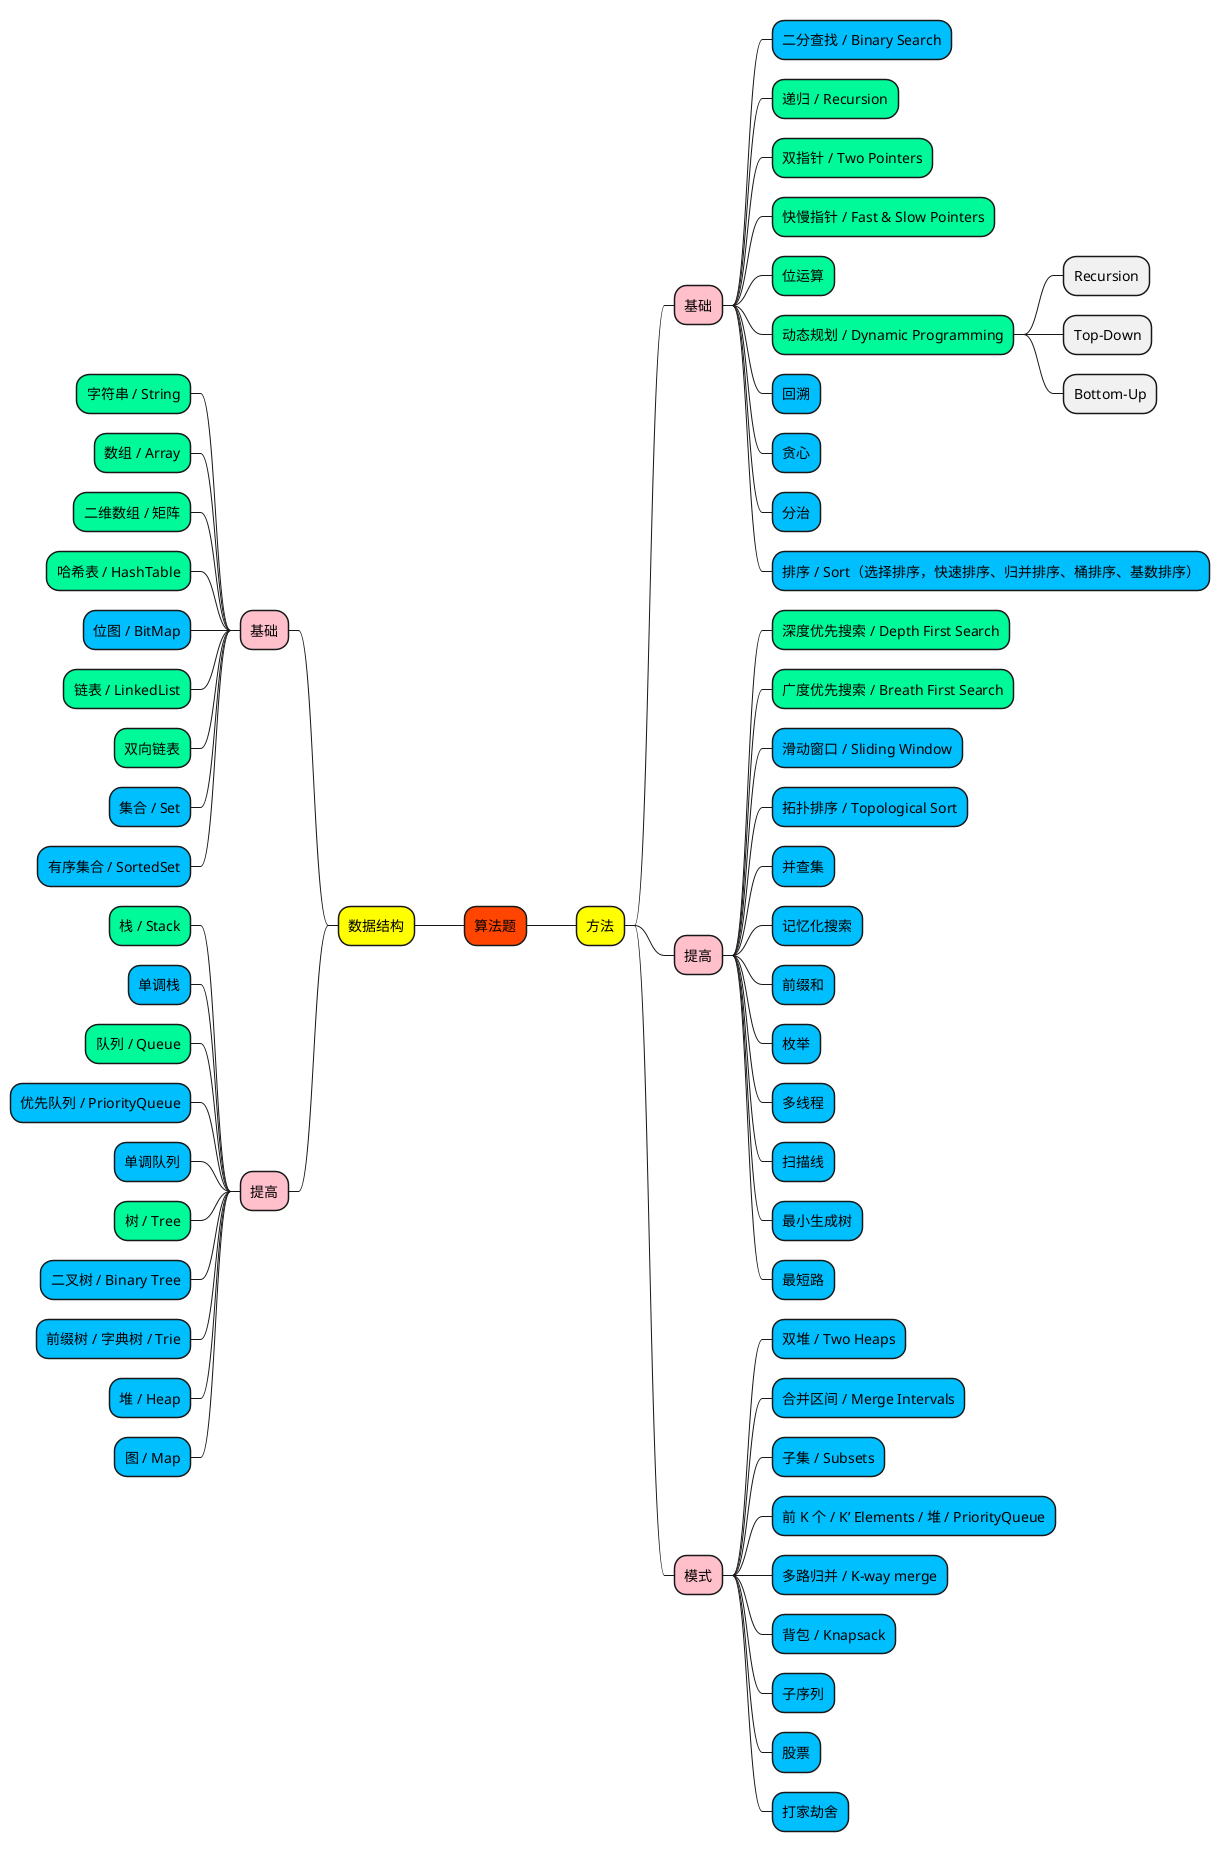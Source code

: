 @startmindmap

+[#OrangeRed] 算法题

--[#yellow] 数据结构

---[#Pink] 基础

----[#MediumSpringGreen] 字符串 / String
----[#MediumSpringGreen] 数组 / Array
----[#MediumSpringGreen] 二维数组 / 矩阵
----[#MediumSpringGreen] 哈希表 / HashTable
----[#DeepSkyBlue] 位图 / BitMap
----[#MediumSpringGreen] 链表 / LinkedList
----[#MediumSpringGreen] 双向链表
----[#DeepSkyBlue] 集合 / Set
----[#DeepSkyBlue] 有序集合 / SortedSet

---[#Pink] 提高

----[#MediumSpringGreen] 栈 / Stack
----[#DeepSkyBlue] 单调栈
----[#MediumSpringGreen] 队列 / Queue
----[#DeepSkyBlue] 优先队列 / PriorityQueue
----[#DeepSkyBlue] 单调队列
----[#MediumSpringGreen] 树 / Tree
----[#DeepSkyBlue] 二叉树 / Binary Tree
----[#DeepSkyBlue] 前缀树 / 字典树 / Trie
----[#DeepSkyBlue] 堆 / Heap
----[#DeepSkyBlue] 图 / Map



++[#yellow] 方法

+++[#Pink] 基础

++++[#DeepSkyBlue] 二分查找 / Binary Search
++++[#MediumSpringGreen] 递归 / Recursion
++++[#MediumSpringGreen] 双指针 / Two Pointers
++++[#MediumSpringGreen] 快慢指针 / Fast & Slow Pointers
++++[#MediumSpringGreen] 位运算
++++[#MediumSpringGreen] 动态规划 / Dynamic Programming
+++++ Recursion
+++++ Top-Down
+++++ Bottom-Up
++++[#DeepSkyBlue] 回溯
++++[#DeepSkyBlue] 贪心
++++[#DeepSkyBlue] 分治
++++[#DeepSkyBlue] 排序 / Sort（选择排序，快速排序、归并排序、桶排序、基数排序）

+++[#Pink] 提高

++++[#MediumSpringGreen] 深度优先搜索 / Depth First Search
++++[#MediumSpringGreen] 广度优先搜索 / Breath First Search
++++[#DeepSkyBlue] 滑动窗口 / Sliding Window
++++[#DeepSkyBlue] 拓扑排序 / Topological Sort
++++[#DeepSkyBlue] 并查集
++++[#DeepSkyBlue] 记忆化搜索
++++[#DeepSkyBlue] 前缀和
++++[#DeepSkyBlue] 枚举
++++[#DeepSkyBlue] 多线程
++++[#DeepSkyBlue] 扫描线
++++[#DeepSkyBlue] 最小生成树
++++[#DeepSkyBlue] 最短路


+++[#Pink] 模式

++++[#DeepSkyBlue] 双堆 / Two Heaps
++++[#DeepSkyBlue] 合并区间 / Merge Intervals
++++[#DeepSkyBlue] 子集 / Subsets
++++[#DeepSkyBlue] 前 K 个 / K’ Elements / 堆 / PriorityQueue
++++[#DeepSkyBlue] 多路归并 / K-way merge
++++[#DeepSkyBlue] 背包 / Knapsack
++++[#DeepSkyBlue] 子序列
++++[#DeepSkyBlue] 股票
++++[#DeepSkyBlue] 打家劫舍




'参考链接：
'1. 大家都是如何刷 LeetCode 的？https://www.zhihu.com/question/280279208/answer/879710574




@endmindmap
